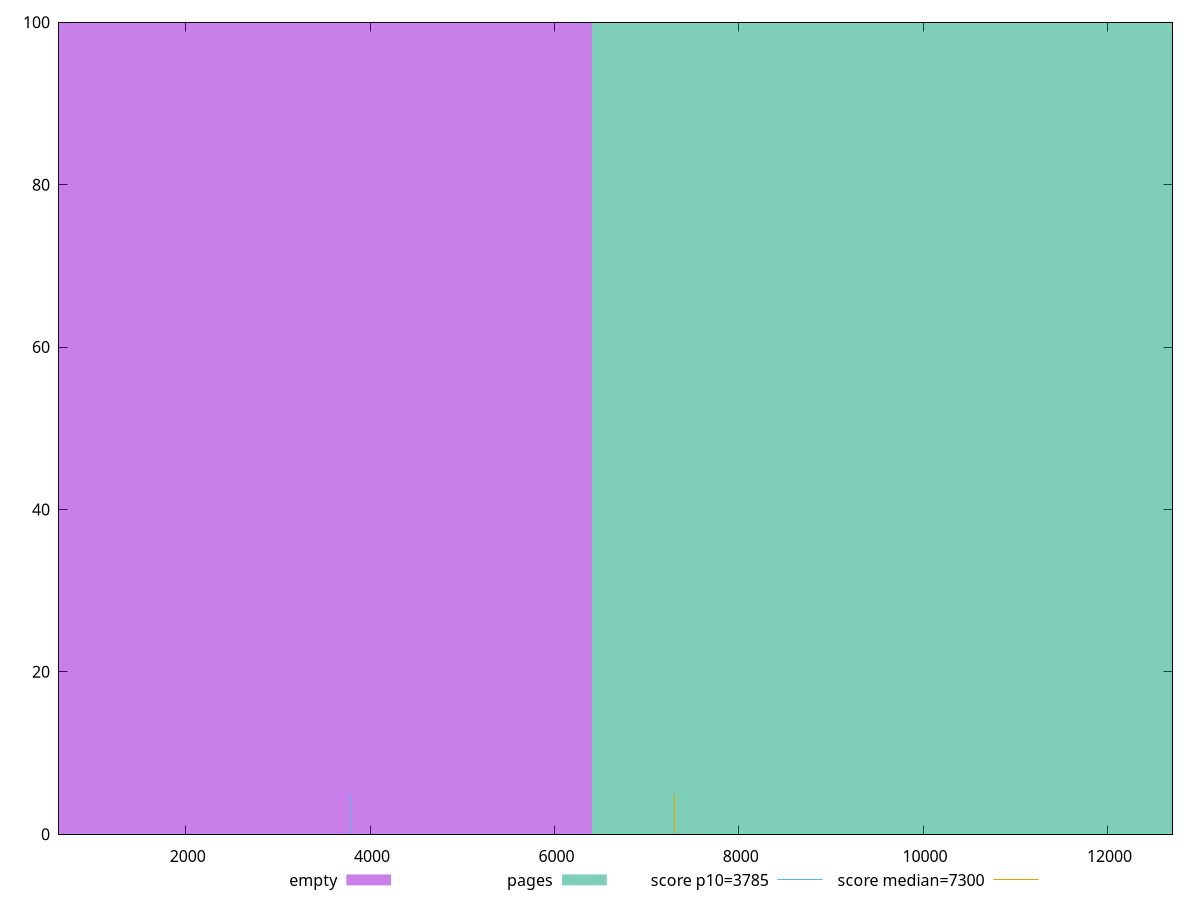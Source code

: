 reset

$empty <<EOF
0 100
EOF

$pages <<EOF
12821.422350387209 100
EOF

set key outside below
set boxwidth 12821.422350387209
set xrange [625.16225:12706.438999999998]
set yrange [0:100]
set style fill transparent solid 0.5 noborder

set parametric
set terminal svg size 640, 500 enhanced background rgb 'white'
set output "report_00007_2020-12-11T15:55:29.892Z/interactive/comparison/histogram/0_vs_1.svg"

plot $empty title "empty" with boxes, \
     $pages title "pages" with boxes, \
     3785,t title "score p10=3785", \
     7300,t title "score median=7300"

reset
